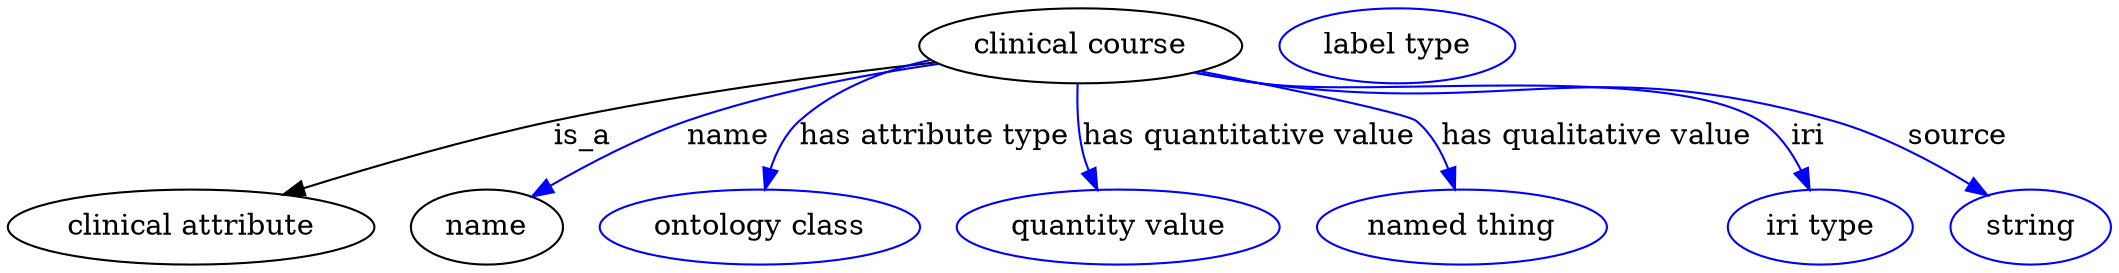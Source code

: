 digraph {
	graph [bb="0,0,1009.1,123"];
	node [label="\N"];
	"clinical course"	[height=0.5,
		label="clinical course",
		pos="514.74,105",
		width=2.1484];
	"clinical attribute"	[height=0.5,
		pos="87.742,18",
		width=2.4373];
	"clinical course" -> "clinical attribute"	[label=is_a,
		lp="275.74,61.5",
		pos="e,132,33.61 445.02,97.058 393.95,91.319 323.13,81.996 261.74,69 221.02,60.379 175.87,47.297 141.77,36.677"];
	name	[height=0.5,
		pos="229.74,18",
		width=1.011];
	"clinical course" -> name	[color=blue,
		label=name,
		lp="345.74,61.5",
		pos="e,251.4,32.671 446.58,96.362 410.06,91.036 364.71,82.419 325.74,69 302.79,61.096 278.56,48.438 260.18,37.836",
		style=solid];
	"has attribute type"	[color=blue,
		height=0.5,
		label="ontology class",
		pos="360.74,18",
		width=2.1304];
	"clinical course" -> "has attribute type"	[color=blue,
		label="has attribute type",
		lp="444.74,61.5",
		pos="e,363.15,36.104 442.74,98.252 420.36,93.312 397.05,84.512 379.74,69 372.98,62.942 368.61,54.221 365.8,45.753",
		style=solid];
	"has quantitative value"	[color=blue,
		height=0.5,
		label="quantity value",
		pos="532.74,18",
		width=2.1484];
	"clinical course" -> "has quantitative value"	[color=blue,
		label="has quantitative value",
		lp="595.74,61.5",
		pos="e,522.72,35.892 513.27,86.643 512.9,76.915 513.18,64.636 515.74,54 516.44,51.106 517.4,48.171 518.51,45.296",
		style=solid];
	"has qualitative value"	[color=blue,
		height=0.5,
		label="named thing",
		pos="697.74,18",
		width=1.9318];
	"clinical course" -> "has qualitative value"	[color=blue,
		label="has qualitative value",
		lp="762.24,61.5",
		pos="e,694.36,36.279 572.11,92.802 616.66,83.903 671.58,72.405 675.74,69 682.92,63.134 687.82,54.457 691.14,45.972",
		style=solid];
	iri	[color=blue,
		height=0.5,
		label="iri type",
		pos="869.74,18",
		width=1.2277];
	"clinical course" -> iri	[color=blue,
		label=iri,
		lp="863.74,61.5",
		pos="e,864.61,35.898 569.63,92.128 579.93,90.191 590.64,88.373 600.74,87 653.74,79.801 795.43,97.411 840.74,69 849.58,63.461 856.02,54.181 \
860.55,45.11",
		style=solid];
	source	[color=blue,
		height=0.5,
		label=string,
		pos="970.74,18",
		width=1.0652];
	"clinical course" -> source	[color=blue,
		label=source,
		lp="935.74,61.5",
		pos="e,949.94,33.243 569.16,92.136 579.6,90.174 590.48,88.344 600.74,87 722.19,71.09 757.86,102.25 875.74,69 898.96,62.451 922.99,49.742 \
941.07,38.777",
		style=solid];
	attribute_name	[color=blue,
		height=0.5,
		label="label type",
		pos="666.74,105",
		width=1.5707];
}
